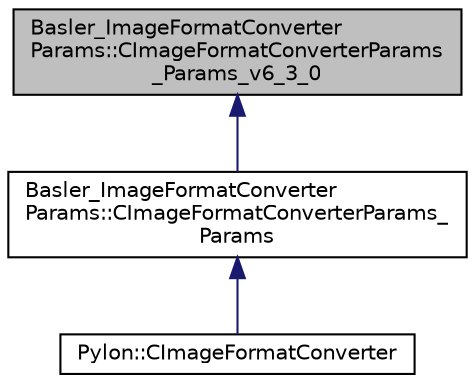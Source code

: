 digraph "Basler_ImageFormatConverterParams::CImageFormatConverterParams_Params_v6_3_0"
{
  edge [fontname="Helvetica",fontsize="10",labelfontname="Helvetica",labelfontsize="10"];
  node [fontname="Helvetica",fontsize="10",shape=record];
  Node1 [label="Basler_ImageFormatConverter\lParams::CImageFormatConverterParams\l_Params_v6_3_0",height=0.2,width=0.4,color="black", fillcolor="grey75", style="filled", fontcolor="black"];
  Node1 -> Node2 [dir="back",color="midnightblue",fontsize="10",style="solid",fontname="Helvetica"];
  Node2 [label="Basler_ImageFormatConverter\lParams::CImageFormatConverterParams_\lParams",height=0.2,width=0.4,color="black", fillcolor="white", style="filled",URL="$class_basler___image_format_converter_params_1_1_c_image_format_converter_params___params.html",tooltip="A parameter class containing all parameters as members that are available for Image Format Converter..."];
  Node2 -> Node3 [dir="back",color="midnightblue",fontsize="10",style="solid",fontname="Helvetica"];
  Node3 [label="Pylon::CImageFormatConverter",height=0.2,width=0.4,color="black", fillcolor="white", style="filled",URL="$class_pylon_1_1_c_image_format_converter.html",tooltip="Creates new images by converting a source image to another format. "];
}
